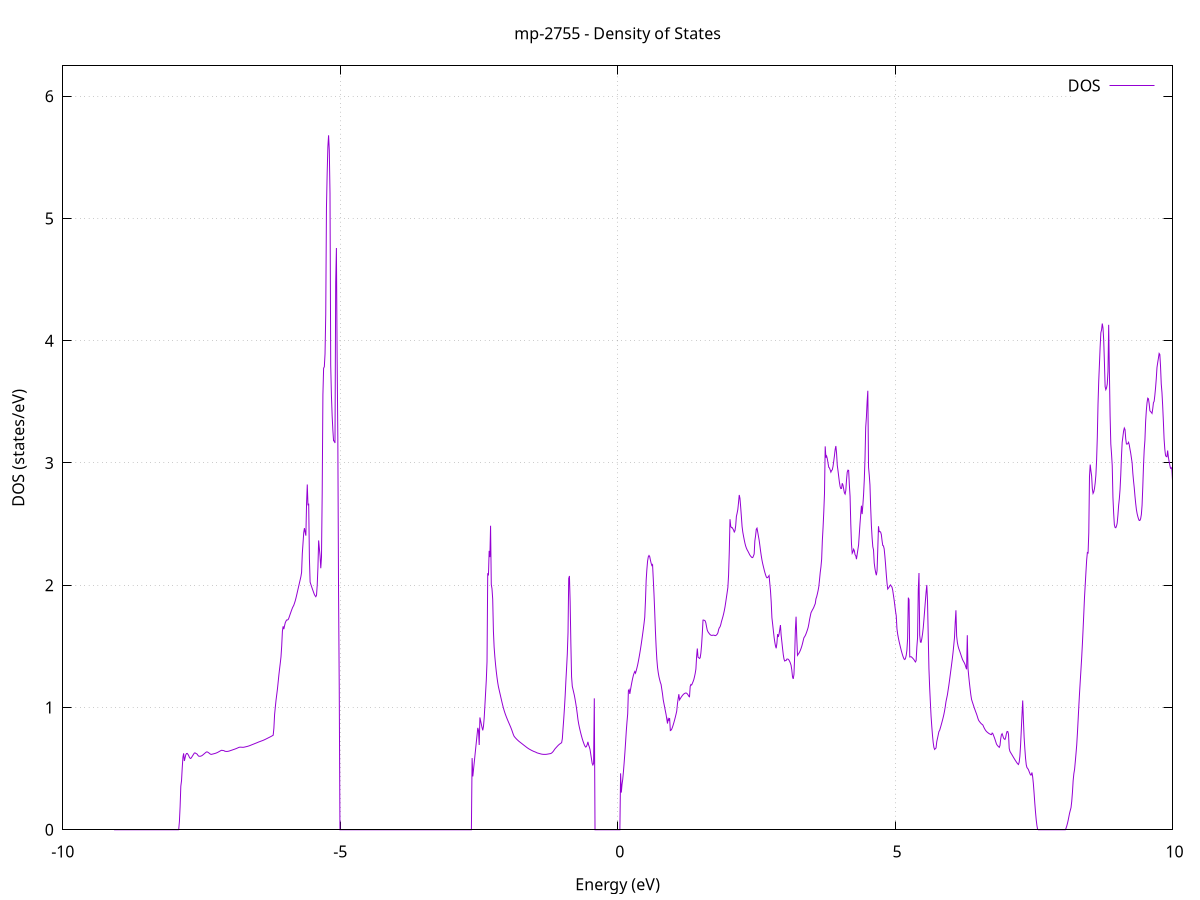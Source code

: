 set title 'mp-2755 - Density of States'
set xlabel 'Energy (eV)'
set ylabel 'DOS (states/eV)'
set grid
set xrange [-10:10]
set yrange [0:6.248]
set xzeroaxis lt -1
set terminal png size 800,600
set output 'mp-2755_dos_gnuplot.png'
plot '-' using 1:2 with lines title 'DOS'
-9.076600 0.000000
-9.063700 0.000000
-9.050900 0.000000
-9.038100 0.000000
-9.025300 0.000000
-9.012500 0.000000
-8.999700 0.000000
-8.986900 0.000000
-8.974100 0.000000
-8.961300 0.000000
-8.948500 0.000000
-8.935700 0.000000
-8.922900 0.000000
-8.910100 0.000000
-8.897300 0.000000
-8.884500 0.000000
-8.871700 0.000000
-8.858900 0.000000
-8.846100 0.000000
-8.833300 0.000000
-8.820500 0.000000
-8.807700 0.000000
-8.794900 0.000000
-8.782000 0.000000
-8.769200 0.000000
-8.756400 0.000000
-8.743600 0.000000
-8.730800 0.000000
-8.718000 0.000000
-8.705200 0.000000
-8.692400 0.000000
-8.679600 0.000000
-8.666800 0.000000
-8.654000 0.000000
-8.641200 0.000000
-8.628400 0.000000
-8.615600 0.000000
-8.602800 0.000000
-8.590000 0.000000
-8.577200 0.000000
-8.564400 0.000000
-8.551600 0.000000
-8.538800 0.000000
-8.526000 0.000000
-8.513200 0.000000
-8.500300 0.000000
-8.487500 0.000000
-8.474700 0.000000
-8.461900 0.000000
-8.449100 0.000000
-8.436300 0.000000
-8.423500 0.000000
-8.410700 0.000000
-8.397900 0.000000
-8.385100 0.000000
-8.372300 0.000000
-8.359500 0.000000
-8.346700 0.000000
-8.333900 0.000000
-8.321100 0.000000
-8.308300 0.000000
-8.295500 0.000000
-8.282700 0.000000
-8.269900 0.000000
-8.257100 0.000000
-8.244300 0.000000
-8.231500 0.000000
-8.218600 0.000000
-8.205800 0.000000
-8.193000 0.000000
-8.180200 0.000000
-8.167400 0.000000
-8.154600 0.000000
-8.141800 0.000000
-8.129000 0.000000
-8.116200 0.000000
-8.103400 0.000000
-8.090600 0.000000
-8.077800 0.000000
-8.065000 0.000000
-8.052200 0.000000
-8.039400 0.000000
-8.026600 0.000000
-8.013800 0.000000
-8.001000 0.000000
-7.988200 0.000000
-7.975400 0.000000
-7.962600 0.000000
-7.949800 0.000000
-7.936900 0.000000
-7.924100 0.000000
-7.911300 0.000600
-7.898500 0.065200
-7.885700 0.188000
-7.872900 0.356400
-7.860100 0.401600
-7.847300 0.507000
-7.834500 0.594900
-7.821700 0.625000
-7.808900 0.562800
-7.796100 0.588400
-7.783300 0.612900
-7.770500 0.623700
-7.757700 0.624600
-7.744900 0.617300
-7.732100 0.608000
-7.719300 0.594000
-7.706500 0.585400
-7.693700 0.583200
-7.680900 0.590400
-7.668100 0.599600
-7.655300 0.608900
-7.642400 0.618100
-7.629600 0.627300
-7.616800 0.629100
-7.604000 0.625300
-7.591200 0.622400
-7.578400 0.618400
-7.565600 0.609400
-7.552800 0.602700
-7.540000 0.601400
-7.527200 0.601100
-7.514400 0.602200
-7.501600 0.604300
-7.488800 0.607400
-7.476000 0.611900
-7.463200 0.616900
-7.450400 0.621900
-7.437600 0.626800
-7.424800 0.631800
-7.412000 0.636200
-7.399200 0.636700
-7.386400 0.634700
-7.373600 0.630500
-7.360700 0.626300
-7.347900 0.621200
-7.335100 0.617900
-7.322300 0.616600
-7.309500 0.618100
-7.296700 0.619600
-7.283900 0.621100
-7.271100 0.622600
-7.258300 0.624200
-7.245500 0.626000
-7.232700 0.628200
-7.219900 0.630700
-7.207100 0.633400
-7.194300 0.636600
-7.181500 0.639900
-7.168700 0.643200
-7.155900 0.646500
-7.143100 0.649900
-7.130300 0.649500
-7.117500 0.648900
-7.104700 0.648000
-7.091900 0.646300
-7.079000 0.642300
-7.066200 0.641400
-7.053400 0.640800
-7.040600 0.640800
-7.027800 0.641300
-7.015000 0.642300
-7.002200 0.643900
-6.989400 0.645800
-6.976600 0.647800
-6.963800 0.649800
-6.951000 0.651800
-6.938200 0.653800
-6.925400 0.655800
-6.912600 0.657800
-6.899800 0.659800
-6.887000 0.662000
-6.874200 0.664300
-6.861400 0.666700
-6.848600 0.669200
-6.835800 0.671900
-6.823000 0.674300
-6.810200 0.675400
-6.797300 0.675600
-6.784500 0.675400
-6.771700 0.675000
-6.758900 0.674500
-6.746100 0.674600
-6.733300 0.675600
-6.720500 0.676900
-6.707700 0.678300
-6.694900 0.679600
-6.682100 0.681000
-6.669300 0.682500
-6.656500 0.684300
-6.643700 0.686200
-6.630900 0.688300
-6.618100 0.690600
-6.605300 0.692900
-6.592500 0.695300
-6.579700 0.697600
-6.566900 0.699900
-6.554100 0.702200
-6.541300 0.704600
-6.528500 0.706900
-6.515600 0.709200
-6.502800 0.711600
-6.490000 0.714000
-6.477200 0.716400
-6.464400 0.718900
-6.451600 0.720900
-6.438800 0.723100
-6.426000 0.725300
-6.413200 0.727400
-6.400400 0.729500
-6.387600 0.731900
-6.374800 0.734400
-6.362000 0.737100
-6.349200 0.739800
-6.336400 0.742700
-6.323600 0.745600
-6.310800 0.748500
-6.298000 0.751500
-6.285200 0.754400
-6.272400 0.757300
-6.259600 0.760300
-6.246800 0.763300
-6.233900 0.766500
-6.221100 0.769800
-6.208300 0.773300
-6.195500 0.830900
-6.182700 0.942600
-6.169900 1.002300
-6.157100 1.059000
-6.144300 1.104800
-6.131500 1.151100
-6.118700 1.207300
-6.105900 1.264800
-6.093100 1.315100
-6.080300 1.363000
-6.067500 1.414100
-6.054700 1.503200
-6.041900 1.624000
-6.029100 1.663900
-6.016300 1.641200
-6.003500 1.668200
-5.990700 1.693000
-5.977900 1.706100
-5.965100 1.716100
-5.952300 1.715900
-5.939400 1.718800
-5.926600 1.730800
-5.913800 1.747800
-5.901000 1.764900
-5.888200 1.781300
-5.875400 1.797400
-5.862600 1.813000
-5.849800 1.825300
-5.837000 1.836100
-5.824200 1.853300
-5.811400 1.871400
-5.798600 1.893600
-5.785800 1.917800
-5.773000 1.943400
-5.760200 1.969000
-5.747400 1.994400
-5.734600 2.019500
-5.721800 2.044600
-5.709000 2.069700
-5.696200 2.104900
-5.683400 2.258900
-5.670600 2.343700
-5.657700 2.429900
-5.644900 2.467000
-5.632100 2.434600
-5.619300 2.405800
-5.606500 2.668500
-5.593700 2.823900
-5.580900 2.653800
-5.568100 2.667500
-5.555300 2.219100
-5.542500 2.026000
-5.529700 2.007700
-5.516900 1.990300
-5.504100 1.973200
-5.491300 1.956400
-5.478500 1.940300
-5.465700 1.924400
-5.452900 1.914000
-5.440100 1.906400
-5.427300 1.918300
-5.414500 2.001000
-5.401700 2.145400
-5.388900 2.366500
-5.376000 2.300600
-5.363200 2.240000
-5.350400 2.139200
-5.337600 2.230100
-5.324800 2.751000
-5.312000 3.558400
-5.299200 3.775300
-5.286400 3.787200
-5.273600 3.893200
-5.260800 4.217700
-5.248000 5.086400
-5.235200 5.367000
-5.222400 5.587100
-5.209600 5.680200
-5.196800 5.554900
-5.184000 5.204700
-5.171200 3.797600
-5.158400 3.551000
-5.145600 3.386700
-5.132800 3.269500
-5.120000 3.180900
-5.107200 3.180100
-5.094300 3.163300
-5.081500 4.477700
-5.068700 4.758500
-5.055900 3.883400
-5.043100 3.205800
-5.030300 1.960300
-5.017500 1.147500
-5.004700 0.000000
-4.991900 0.000000
-4.979100 0.000000
-4.966300 0.000000
-4.953500 0.000000
-4.940700 0.000000
-4.927900 0.000000
-4.915100 0.000000
-4.902300 0.000000
-4.889500 0.000000
-4.876700 0.000000
-4.863900 0.000000
-4.851100 0.000000
-4.838300 0.000000
-4.825500 0.000000
-4.812600 0.000000
-4.799800 0.000000
-4.787000 0.000000
-4.774200 0.000000
-4.761400 0.000000
-4.748600 0.000000
-4.735800 0.000000
-4.723000 0.000000
-4.710200 0.000000
-4.697400 0.000000
-4.684600 0.000000
-4.671800 0.000000
-4.659000 0.000000
-4.646200 0.000000
-4.633400 0.000000
-4.620600 0.000000
-4.607800 0.000000
-4.595000 0.000000
-4.582200 0.000000
-4.569400 0.000000
-4.556600 0.000000
-4.543800 0.000000
-4.530900 0.000000
-4.518100 0.000000
-4.505300 0.000000
-4.492500 0.000000
-4.479700 0.000000
-4.466900 0.000000
-4.454100 0.000000
-4.441300 0.000000
-4.428500 0.000000
-4.415700 0.000000
-4.402900 0.000000
-4.390100 0.000000
-4.377300 0.000000
-4.364500 0.000000
-4.351700 0.000000
-4.338900 0.000000
-4.326100 0.000000
-4.313300 0.000000
-4.300500 0.000000
-4.287700 0.000000
-4.274900 0.000000
-4.262100 0.000000
-4.249300 0.000000
-4.236400 0.000000
-4.223600 0.000000
-4.210800 0.000000
-4.198000 0.000000
-4.185200 0.000000
-4.172400 0.000000
-4.159600 0.000000
-4.146800 0.000000
-4.134000 0.000000
-4.121200 0.000000
-4.108400 0.000000
-4.095600 0.000000
-4.082800 0.000000
-4.070000 0.000000
-4.057200 0.000000
-4.044400 0.000000
-4.031600 0.000000
-4.018800 0.000000
-4.006000 0.000000
-3.993200 0.000000
-3.980400 0.000000
-3.967600 0.000000
-3.954700 0.000000
-3.941900 0.000000
-3.929100 0.000000
-3.916300 0.000000
-3.903500 0.000000
-3.890700 0.000000
-3.877900 0.000000
-3.865100 0.000000
-3.852300 0.000000
-3.839500 0.000000
-3.826700 0.000000
-3.813900 0.000000
-3.801100 0.000000
-3.788300 0.000000
-3.775500 0.000000
-3.762700 0.000000
-3.749900 0.000000
-3.737100 0.000000
-3.724300 0.000000
-3.711500 0.000000
-3.698700 0.000000
-3.685900 0.000000
-3.673000 0.000000
-3.660200 0.000000
-3.647400 0.000000
-3.634600 0.000000
-3.621800 0.000000
-3.609000 0.000000
-3.596200 0.000000
-3.583400 0.000000
-3.570600 0.000000
-3.557800 0.000000
-3.545000 0.000000
-3.532200 0.000000
-3.519400 0.000000
-3.506600 0.000000
-3.493800 0.000000
-3.481000 0.000000
-3.468200 0.000000
-3.455400 0.000000
-3.442600 0.000000
-3.429800 0.000000
-3.417000 0.000000
-3.404200 0.000000
-3.391300 0.000000
-3.378500 0.000000
-3.365700 0.000000
-3.352900 0.000000
-3.340100 0.000000
-3.327300 0.000000
-3.314500 0.000000
-3.301700 0.000000
-3.288900 0.000000
-3.276100 0.000000
-3.263300 0.000000
-3.250500 0.000000
-3.237700 0.000000
-3.224900 0.000000
-3.212100 0.000000
-3.199300 0.000000
-3.186500 0.000000
-3.173700 0.000000
-3.160900 0.000000
-3.148100 0.000000
-3.135300 0.000000
-3.122500 0.000000
-3.109600 0.000000
-3.096800 0.000000
-3.084000 0.000000
-3.071200 0.000000
-3.058400 0.000000
-3.045600 0.000000
-3.032800 0.000000
-3.020000 0.000000
-3.007200 0.000000
-2.994400 0.000000
-2.981600 0.000000
-2.968800 0.000000
-2.956000 0.000000
-2.943200 0.000000
-2.930400 0.000000
-2.917600 0.000000
-2.904800 0.000000
-2.892000 0.000000
-2.879200 0.000000
-2.866400 0.000000
-2.853600 0.000000
-2.840800 0.000000
-2.827900 0.000000
-2.815100 0.000000
-2.802300 0.000000
-2.789500 0.000000
-2.776700 0.000000
-2.763900 0.000000
-2.751100 0.000000
-2.738300 0.000000
-2.725500 0.000000
-2.712700 0.000000
-2.699900 0.000000
-2.687100 0.000000
-2.674300 0.000000
-2.661500 0.000000
-2.648700 0.000000
-2.635900 0.000000
-2.623100 0.586200
-2.610300 0.436200
-2.597500 0.493000
-2.584700 0.549700
-2.571900 0.606500
-2.559100 0.663200
-2.546300 0.720000
-2.533400 0.776700
-2.520600 0.833500
-2.507800 0.813300
-2.495000 0.693700
-2.482200 0.918600
-2.469400 0.890300
-2.456600 0.862600
-2.443800 0.835500
-2.431000 0.813300
-2.418200 0.845500
-2.405400 0.914100
-2.392600 1.016300
-2.379800 1.121200
-2.367000 1.225900
-2.354200 1.375000
-2.341400 2.098400
-2.328600 2.080300
-2.315800 2.281200
-2.303000 2.230300
-2.290200 2.486500
-2.277400 2.006500
-2.264600 1.971900
-2.251700 1.885800
-2.238900 1.623400
-2.226100 1.493800
-2.213300 1.415900
-2.200500 1.352000
-2.187700 1.296600
-2.174900 1.248100
-2.162100 1.206200
-2.149300 1.171400
-2.136500 1.145600
-2.123700 1.120200
-2.110900 1.094900
-2.098100 1.069500
-2.085300 1.044200
-2.072500 1.020200
-2.059700 0.997900
-2.046900 0.977300
-2.034100 0.958700
-2.021300 0.942000
-2.008500 0.926600
-1.995700 0.911700
-1.982900 0.897400
-1.970000 0.883700
-1.957200 0.870400
-1.944400 0.857000
-1.931600 0.843300
-1.918800 0.828900
-1.906000 0.813300
-1.893200 0.796400
-1.880400 0.779500
-1.867600 0.766100
-1.854800 0.758300
-1.842000 0.751500
-1.829200 0.745300
-1.816400 0.739300
-1.803600 0.733700
-1.790800 0.728300
-1.778000 0.723200
-1.765200 0.718600
-1.752400 0.714000
-1.739600 0.709500
-1.726800 0.705000
-1.714000 0.700400
-1.701200 0.695900
-1.688300 0.691300
-1.675500 0.686800
-1.662700 0.682300
-1.649900 0.677700
-1.637100 0.673300
-1.624300 0.669200
-1.611500 0.665200
-1.598700 0.661400
-1.585900 0.658000
-1.573100 0.654800
-1.560300 0.651700
-1.547500 0.648700
-1.534700 0.645800
-1.521900 0.643000
-1.509100 0.640300
-1.496300 0.638300
-1.483500 0.636000
-1.470700 0.633400
-1.457900 0.630100
-1.445100 0.628100
-1.432300 0.626400
-1.419500 0.624800
-1.406600 0.623100
-1.393800 0.621500
-1.381000 0.619800
-1.368200 0.618600
-1.355400 0.617700
-1.342600 0.617100
-1.329800 0.616700
-1.317000 0.616600
-1.304200 0.616700
-1.291400 0.617000
-1.278600 0.617600
-1.265800 0.618600
-1.253000 0.619700
-1.240200 0.620700
-1.227400 0.621700
-1.214600 0.622800
-1.201800 0.624300
-1.189000 0.628100
-1.176200 0.633400
-1.163400 0.639700
-1.150600 0.647700
-1.137800 0.656800
-1.125000 0.664000
-1.112100 0.670500
-1.099300 0.676900
-1.086500 0.683400
-1.073700 0.689500
-1.060900 0.695000
-1.048100 0.699900
-1.035300 0.704500
-1.022500 0.708400
-1.009700 0.712100
-0.996900 0.744700
-0.984100 0.828600
-0.971300 0.907700
-0.958500 0.998000
-0.945700 1.098200
-0.932900 1.217700
-0.920100 1.324800
-0.907300 1.438000
-0.894500 1.611500
-0.881700 2.055800
-0.868900 2.075900
-0.856100 1.865800
-0.843300 1.527300
-0.830400 1.251500
-0.817600 1.173500
-0.804800 1.148300
-0.792000 1.123200
-0.779200 1.097400
-0.766400 1.065100
-0.753600 1.030600
-0.740800 0.992700
-0.728000 0.948700
-0.715200 0.901000
-0.702400 0.866400
-0.689600 0.837900
-0.676800 0.812600
-0.664000 0.788700
-0.651200 0.766300
-0.638400 0.745500
-0.625600 0.726700
-0.612800 0.710300
-0.600000 0.694200
-0.587200 0.682800
-0.574400 0.676100
-0.561600 0.682000
-0.548700 0.697100
-0.535900 0.719200
-0.523100 0.693300
-0.510300 0.677500
-0.497500 0.656300
-0.484700 0.618200
-0.471900 0.580400
-0.459100 0.542900
-0.446300 0.529600
-0.433500 0.542300
-0.420700 1.075200
-0.407900 0.000000
-0.395100 0.000000
-0.382300 0.000000
-0.369500 0.000000
-0.356700 0.000000
-0.343900 0.000000
-0.331100 0.000000
-0.318300 0.000000
-0.305500 0.000000
-0.292700 0.000000
-0.279900 0.000000
-0.267000 0.000000
-0.254200 0.000000
-0.241400 0.000000
-0.228600 0.000000
-0.215800 0.000000
-0.203000 0.000000
-0.190200 0.000000
-0.177400 0.000000
-0.164600 0.000000
-0.151800 0.000000
-0.139000 0.000000
-0.126200 0.000000
-0.113400 0.000000
-0.100600 0.000000
-0.087800 0.000000
-0.075000 0.000000
-0.062200 0.000000
-0.049400 0.000000
-0.036600 0.000000
-0.023800 0.000000
-0.011000 0.000000
0.001800 0.000000
0.014700 0.000000
0.027500 0.000000
0.040300 0.000000
0.053100 0.461600
0.065900 0.304100
0.078700 0.370300
0.091500 0.411900
0.104300 0.474900
0.117100 0.547500
0.129900 0.626000
0.142700 0.712700
0.155500 0.805400
0.168300 0.882100
0.181100 0.948200
0.193900 1.138100
0.206700 1.147000
0.219500 1.111400
0.232300 1.146300
0.245100 1.179700
0.257900 1.210600
0.270700 1.238900
0.283500 1.263100
0.296400 1.281100
0.309200 1.294300
0.322000 1.281400
0.334800 1.301400
0.347600 1.323900
0.360400 1.348200
0.373200 1.377300
0.386000 1.408800
0.398800 1.442200
0.411600 1.477900
0.424400 1.515800
0.437200 1.556100
0.450000 1.598000
0.462800 1.641000
0.475600 1.687400
0.488400 1.738000
0.501200 1.870100
0.514000 2.040200
0.526800 2.129400
0.539600 2.197200
0.552400 2.232700
0.565200 2.243300
0.578000 2.234400
0.590900 2.204600
0.603700 2.180400
0.616500 2.161400
0.629300 2.168300
0.642100 2.051600
0.654900 1.929600
0.667700 1.786700
0.680500 1.628800
0.693300 1.498500
0.706100 1.396300
0.718900 1.327800
0.731700 1.285300
0.744500 1.251800
0.757300 1.227700
0.770100 1.204900
0.782900 1.188800
0.795700 1.149900
0.808500 1.111800
0.821300 1.063600
0.834100 1.033000
0.846900 1.002800
0.859700 0.973100
0.872600 0.943200
0.885400 0.906800
0.898200 0.869200
0.911000 0.908600
0.923800 0.896500
0.936600 0.913500
0.949400 0.811600
0.962200 0.814600
0.975000 0.823400
0.987800 0.839100
1.000600 0.856800
1.013400 0.876500
1.026200 0.897600
1.039000 0.920200
1.051800 0.944300
1.064600 0.969900
1.077400 1.029300
1.090200 1.071400
1.103000 1.109100
1.115800 1.062500
1.128600 1.072400
1.141400 1.081700
1.154300 1.090300
1.167100 1.098100
1.179900 1.104900
1.192700 1.110500
1.205500 1.114700
1.218300 1.117600
1.231100 1.118900
1.243900 1.116800
1.256700 1.111000
1.269500 1.102400
1.282300 1.092100
1.295100 1.088100
1.307900 1.172900
1.320700 1.188000
1.333500 1.184000
1.346300 1.197300
1.359100 1.211300
1.371900 1.227300
1.384700 1.250800
1.397500 1.278000
1.410300 1.314300
1.423100 1.415800
1.436000 1.482500
1.448800 1.411200
1.461600 1.407400
1.474400 1.401200
1.487200 1.406200
1.500000 1.445100
1.512800 1.510100
1.525600 1.602800
1.538400 1.714900
1.551200 1.715400
1.564000 1.712500
1.576800 1.708900
1.589600 1.692300
1.602400 1.660300
1.615200 1.632300
1.628000 1.619600
1.640800 1.611000
1.653600 1.603000
1.666400 1.596500
1.679200 1.592000
1.692000 1.590000
1.704800 1.589900
1.717700 1.591900
1.730500 1.591900
1.743300 1.590400
1.756100 1.587800
1.768900 1.589000
1.781700 1.593700
1.794500 1.600100
1.807300 1.611600
1.820100 1.637800
1.832900 1.652500
1.845700 1.660300
1.858500 1.677700
1.871300 1.702300
1.884100 1.722100
1.896900 1.742800
1.909700 1.766000
1.922500 1.792700
1.935300 1.823700
1.948100 1.861700
1.960900 1.901500
1.973700 1.941000
1.986500 1.982000
1.999400 2.083400
2.012200 2.276700
2.025000 2.540100
2.037800 2.482800
2.050600 2.471200
2.063400 2.472000
2.076200 2.462300
2.089000 2.451900
2.101800 2.435400
2.114600 2.445900
2.127400 2.486000
2.140200 2.563000
2.153000 2.589200
2.165800 2.619300
2.178600 2.675500
2.191400 2.738400
2.204200 2.711000
2.217000 2.641600
2.229800 2.562600
2.242600 2.481100
2.255400 2.435000
2.268200 2.402800
2.281000 2.372800
2.293900 2.344200
2.306700 2.321600
2.319500 2.304800
2.332300 2.291300
2.345100 2.280900
2.357900 2.269900
2.370700 2.257900
2.383500 2.246700
2.396300 2.238400
2.409100 2.232000
2.421900 2.226200
2.434700 2.226500
2.447500 2.239500
2.460300 2.255400
2.473100 2.363600
2.485900 2.404600
2.498700 2.458300
2.511500 2.467100
2.524300 2.435500
2.537100 2.402000
2.549900 2.369500
2.562700 2.326800
2.575600 2.280800
2.588400 2.240500
2.601200 2.205800
2.614000 2.176900
2.626800 2.152400
2.639600 2.128400
2.652400 2.105700
2.665200 2.086400
2.678000 2.069500
2.690800 2.061000
2.703600 2.062900
2.716400 2.070200
2.729200 2.079400
2.742000 2.015800
2.754800 1.953900
2.767600 1.862500
2.780400 1.734400
2.793200 1.683200
2.806000 1.629900
2.818800 1.578300
2.831600 1.537000
2.844400 1.503900
2.857300 1.484400
2.870100 1.524600
2.882900 1.600400
2.895700 1.577200
2.908500 1.599500
2.921300 1.636700
2.934100 1.674600
2.946900 1.590500
2.959700 1.537000
2.972500 1.482300
2.985300 1.432000
2.998100 1.396000
3.010900 1.380300
3.023700 1.383900
3.036500 1.384400
3.049300 1.395800
3.062100 1.396600
3.074900 1.394600
3.087700 1.387700
3.100500 1.377100
3.113300 1.362800
3.126100 1.344800
3.139000 1.305700
3.151800 1.250200
3.164600 1.234100
3.177400 1.269800
3.190200 1.416000
3.203000 1.634400
3.215800 1.742700
3.228600 1.569700
3.241400 1.426800
3.254200 1.435400
3.267000 1.443800
3.279800 1.454600
3.292600 1.467400
3.305400 1.482800
3.318200 1.500800
3.331000 1.521700
3.343800 1.546100
3.356600 1.569800
3.369400 1.578900
3.382200 1.589000
3.395000 1.602700
3.407800 1.618700
3.420700 1.636100
3.433500 1.655100
3.446300 1.683900
3.459100 1.719400
3.471900 1.747500
3.484700 1.775100
3.497500 1.786600
3.510300 1.798300
3.523100 1.808300
3.535900 1.820200
3.548700 1.835600
3.561500 1.849300
3.574300 1.889500
3.587100 1.906100
3.599900 1.930300
3.612700 1.956400
3.625500 1.989000
3.638300 2.044700
3.651100 2.104200
3.663900 2.149700
3.676700 2.213200
3.689500 2.367200
3.702400 2.473500
3.715200 2.600500
3.728000 2.749200
3.740800 3.135800
3.753600 3.043600
3.766400 3.056400
3.779200 3.033700
3.792000 2.997900
3.804800 2.965000
3.817600 2.959100
3.830400 2.943100
3.843200 2.925100
3.856000 2.938800
3.868800 2.944300
3.881600 2.972100
3.894400 3.014500
3.907200 3.058400
3.920000 3.110300
3.932800 3.138900
3.945600 3.078500
3.958400 2.981300
3.971200 2.937900
3.984000 2.889800
3.996900 2.842000
4.009700 2.806700
4.022500 2.790500
4.035300 2.792100
4.048100 2.834200
4.060900 2.819900
4.073700 2.787700
4.086500 2.756300
4.099300 2.745900
4.112100 2.774400
4.124900 2.862100
4.137700 2.925600
4.150500 2.941600
4.163300 2.939300
4.176100 2.821000
4.188900 2.727500
4.201700 2.504200
4.214500 2.337800
4.227300 2.261500
4.240100 2.272400
4.252900 2.294900
4.265700 2.282500
4.278600 2.249800
4.291400 2.242300
4.304200 2.213300
4.317000 2.252800
4.329800 2.291400
4.342600 2.330900
4.355400 2.419500
4.368200 2.505900
4.381000 2.581000
4.393800 2.650400
4.406600 2.582000
4.419400 2.654800
4.432200 2.741200
4.445000 2.861100
4.457800 3.029500
4.470600 3.291100
4.483400 3.374700
4.496200 3.500000
4.509000 3.591000
4.521800 2.966800
4.534600 2.902200
4.547400 2.820100
4.560300 2.636600
4.573100 2.489700
4.585900 2.389200
4.598700 2.315300
4.611500 2.288800
4.624300 2.182500
4.637100 2.137500
4.649900 2.104300
4.662700 2.081900
4.675500 2.119900
4.688300 2.297000
4.701100 2.482500
4.713900 2.437700
4.726700 2.439000
4.739500 2.435300
4.752300 2.414700
4.765100 2.366500
4.777900 2.325600
4.790700 2.322100
4.803500 2.297400
4.816300 2.238000
4.829100 2.167100
4.842000 2.087400
4.854800 2.018200
4.867600 1.969000
4.880400 1.976600
4.893200 1.984800
4.906000 1.995900
4.918800 2.002900
4.931600 1.992300
4.944400 1.985000
4.957200 1.959400
4.970000 1.919900
4.982800 1.880200
4.995600 1.834700
5.008400 1.787400
5.021200 1.749400
5.034000 1.644300
5.046800 1.600500
5.059600 1.568200
5.072400 1.540400
5.085200 1.515400
5.098000 1.491200
5.110800 1.467900
5.123700 1.446300
5.136500 1.426400
5.149300 1.409900
5.162100 1.396400
5.174900 1.392400
5.187700 1.402000
5.200500 1.425200
5.213300 1.468900
5.226100 1.564600
5.238900 1.898600
5.251700 1.881800
5.264500 1.413500
5.277300 1.414900
5.290100 1.415400
5.302900 1.410300
5.315700 1.404500
5.328500 1.398000
5.341300 1.390700
5.354100 1.380900
5.366900 1.372500
5.379700 1.383700
5.392500 1.493600
5.405400 1.570400
5.418200 1.963700
5.431000 2.100200
5.443800 1.591800
5.456600 1.534900
5.469400 1.533900
5.482200 1.563300
5.495000 1.601800
5.507800 1.652100
5.520600 1.722200
5.533400 1.795600
5.546200 1.870500
5.559000 1.944100
5.571800 2.002300
5.584600 1.871200
5.597400 1.593300
5.610200 1.319000
5.623000 1.167300
5.635800 1.045600
5.648600 0.930500
5.661400 0.846700
5.674200 0.773900
5.687000 0.713900
5.699900 0.673300
5.712700 0.657000
5.725500 0.663200
5.738300 0.669400
5.751100 0.720100
5.763900 0.746400
5.776700 0.773700
5.789500 0.802300
5.802300 0.812200
5.815100 0.831500
5.827900 0.851700
5.840700 0.872800
5.853500 0.894800
5.866300 0.917700
5.879100 0.942400
5.891900 0.971900
5.904700 1.006500
5.917500 1.047500
5.930300 1.075600
5.943100 1.103500
5.955900 1.142000
5.968700 1.180000
5.981600 1.223100
5.994400 1.267900
6.007200 1.311800
6.020000 1.356200
6.032800 1.402300
6.045600 1.453500
6.058400 1.512300
6.071200 1.573200
6.084000 1.694300
6.096800 1.795400
6.109600 1.585500
6.122400 1.532800
6.135200 1.503000
6.148000 1.481600
6.160800 1.466000
6.173600 1.449200
6.186400 1.431700
6.199200 1.413700
6.212000 1.397400
6.224800 1.384000
6.237600 1.373700
6.250400 1.363100
6.263300 1.348500
6.276100 1.329600
6.288900 1.312900
6.301700 1.591400
6.314500 1.318500
6.327300 1.257200
6.340100 1.200900
6.352900 1.149700
6.365700 1.103100
6.378500 1.066100
6.391300 1.047700
6.404100 1.029700
6.416900 1.012000
6.429700 0.994600
6.442500 0.978300
6.455300 0.962400
6.468100 0.947100
6.480900 0.929600
6.493700 0.910300
6.506500 0.894800
6.519300 0.886600
6.532100 0.878800
6.545000 0.871700
6.557800 0.865800
6.570600 0.861300
6.583400 0.856200
6.596200 0.842000
6.609000 0.830400
6.621800 0.819900
6.634600 0.811100
6.647400 0.804100
6.660200 0.798700
6.673000 0.794000
6.685800 0.789400
6.698600 0.785400
6.711400 0.782800
6.724200 0.779600
6.737000 0.778200
6.749800 0.791200
6.762600 0.785900
6.775400 0.771000
6.788200 0.755800
6.801000 0.739200
6.813800 0.721200
6.826700 0.702400
6.839500 0.692400
6.852300 0.685500
6.865100 0.679400
6.877900 0.674000
6.890700 0.689200
6.903500 0.742500
6.916300 0.776800
6.929100 0.785700
6.941900 0.769000
6.954700 0.750400
6.967500 0.742600
6.980300 0.738600
6.993100 0.754400
7.005900 0.784900
7.018700 0.804100
7.031500 0.803300
7.044300 0.782600
7.057100 0.665200
7.069900 0.641800
7.082700 0.631700
7.095500 0.622000
7.108400 0.612300
7.121200 0.602300
7.134000 0.592500
7.146800 0.582800
7.159600 0.573200
7.172400 0.564000
7.185200 0.555100
7.198000 0.546500
7.210800 0.538900
7.223600 0.533900
7.236400 0.552100
7.249200 0.600800
7.262000 0.692500
7.274800 0.814300
7.287600 0.940100
7.300400 1.057400
7.313200 0.895900
7.326000 0.755700
7.338800 0.663100
7.351600 0.584300
7.364400 0.531000
7.377200 0.508600
7.390000 0.501500
7.402900 0.492300
7.415700 0.476900
7.428500 0.462000
7.441300 0.448200
7.454100 0.448200
7.466900 0.468700
7.479700 0.434100
7.492500 0.377000
7.505300 0.300600
7.518100 0.218500
7.530900 0.145200
7.543700 0.082100
7.556500 0.034600
7.569300 0.003300
7.582100 0.000000
7.594900 0.000000
7.607700 0.000000
7.620500 0.000000
7.633300 0.000000
7.646100 0.000000
7.658900 0.000000
7.671700 0.000000
7.684600 0.000000
7.697400 0.000000
7.710200 0.000000
7.723000 0.000000
7.735800 0.000000
7.748600 0.000000
7.761400 0.000000
7.774200 0.000000
7.787000 0.000000
7.799800 0.000000
7.812600 0.000000
7.825400 0.000000
7.838200 0.000000
7.851000 0.000000
7.863800 0.000000
7.876600 0.000000
7.889400 0.000000
7.902200 0.000000
7.915000 0.000000
7.927800 0.000000
7.940600 0.000000
7.953400 0.000000
7.966300 0.000000
7.979100 0.000000
7.991900 0.000000
8.004700 0.000000
8.017500 0.000000
8.030300 0.000000
8.043100 0.000000
8.055900 0.000000
8.068700 0.000000
8.081500 0.012700
8.094300 0.030600
8.107100 0.052400
8.119900 0.078100
8.132700 0.107600
8.145500 0.136700
8.158300 0.159100
8.171100 0.181100
8.183900 0.232200
8.196700 0.305600
8.209500 0.401700
8.222300 0.459400
8.235100 0.493900
8.248000 0.556500
8.260800 0.622800
8.273600 0.692300
8.286400 0.789400
8.299200 0.899700
8.312000 1.012700
8.324800 1.119500
8.337600 1.216000
8.350400 1.310500
8.363200 1.408600
8.376000 1.519300
8.388800 1.641700
8.401600 1.770500
8.414400 1.903100
8.427200 2.005500
8.440000 2.107500
8.452800 2.205800
8.465600 2.267200
8.478400 2.264000
8.491200 2.428300
8.504000 2.890000
8.516800 2.986900
8.529700 2.936000
8.542500 2.893900
8.555300 2.789900
8.568100 2.751100
8.580900 2.763300
8.593700 2.790100
8.606500 2.835700
8.619300 2.901300
8.632100 3.023900
8.644900 3.210700
8.657700 3.482200
8.670500 3.669900
8.683300 3.809000
8.696100 3.951400
8.708900 4.065500
8.721700 4.089200
8.734500 4.140700
8.747300 4.104100
8.760100 4.005100
8.772900 3.824800
8.785700 3.624600
8.798500 3.599600
8.811400 3.614500
8.824200 3.646000
8.837000 3.747100
8.849800 4.130200
8.862600 3.744200
8.875400 3.388900
8.888200 3.155800
8.901000 3.074800
8.913800 2.978800
8.926600 2.719000
8.939400 2.590600
8.952200 2.494900
8.965000 2.472700
8.977800 2.470200
8.990600 2.484000
9.003400 2.508700
9.016200 2.573100
9.029000 2.652500
9.041800 2.707100
9.054600 2.782800
9.067400 2.900000
9.080200 3.053100
9.093000 3.168500
9.105900 3.214900
9.118700 3.261100
9.131500 3.286000
9.144300 3.273500
9.157100 3.197700
9.169900 3.155200
9.182700 3.154600
9.195500 3.158800
9.208300 3.169300
9.221100 3.147200
9.233900 3.113100
9.246700 3.080700
9.259500 3.040900
9.272300 3.000300
9.285100 2.916700
9.297900 2.852500
9.310700 2.796900
9.323500 2.728800
9.336300 2.670200
9.349100 2.620500
9.361900 2.586800
9.374700 2.562500
9.387600 2.542300
9.400400 2.529600
9.413200 2.530400
9.426000 2.544400
9.438800 2.578500
9.451600 2.654500
9.464400 2.801600
9.477200 2.974200
9.490000 3.106400
9.502800 3.185600
9.515600 3.338100
9.528400 3.428900
9.541200 3.493200
9.554000 3.530100
9.566800 3.524900
9.579600 3.483800
9.592400 3.427300
9.605200 3.419900
9.618000 3.414300
9.630800 3.405700
9.643600 3.442100
9.656400 3.492600
9.669300 3.504800
9.682100 3.554300
9.694900 3.615800
9.707700 3.689600
9.720500 3.781500
9.733300 3.820800
9.746100 3.857000
9.758900 3.896100
9.771700 3.887800
9.784500 3.789500
9.797300 3.646100
9.810100 3.576600
9.822900 3.468300
9.835700 3.338200
9.848500 3.195600
9.861300 3.113300
9.874100 3.062900
9.886900 3.052500
9.899700 3.050900
9.912500 3.101800
9.925300 3.049900
9.938100 3.012900
9.951000 2.984400
9.963800 2.957100
9.976600 2.962400
9.989400 2.949100
10.002200 2.839300
10.015000 2.751100
10.027800 2.670200
10.040600 2.663700
10.053400 2.667100
10.066200 2.656100
10.079000 2.630300
10.091800 2.573200
10.104600 2.530800
10.117400 2.485500
10.130200 2.441100
10.143000 2.397700
10.155800 2.371400
10.168600 2.355000
10.181400 2.347400
10.194200 2.342300
10.207000 2.341700
10.219800 2.342400
10.232700 2.347000
10.245500 2.360100
10.258300 2.381400
10.271100 2.406600
10.283900 2.428700
10.296700 2.444900
10.309500 2.457400
10.322300 2.435900
10.335100 2.414000
10.347900 2.417900
10.360700 2.443500
10.373500 2.480700
10.386300 2.591500
10.399100 2.600300
10.411900 2.614300
10.424700 2.622900
10.437500 2.627300
10.450300 2.635500
10.463100 2.628300
10.475900 2.599600
10.488700 2.568000
10.501500 2.572900
10.514400 2.608800
10.527200 2.655100
10.540000 2.696300
10.552800 2.770700
10.565600 2.909600
10.578400 2.896800
10.591200 2.954400
10.604000 2.996400
10.616800 3.026200
10.629600 3.063500
10.642400 3.178300
10.655200 3.173300
10.668000 3.128500
10.680800 3.052200
10.693600 2.972800
10.706400 2.880400
10.719200 2.750900
10.732000 2.635700
10.744800 2.535200
10.757600 2.441800
10.770400 2.346900
10.783200 2.243500
10.796000 2.183500
10.808900 2.153500
10.821700 2.118000
10.834500 2.079700
10.847300 2.050900
10.860100 2.029500
10.872900 2.018600
10.885700 1.905600
10.898500 1.843800
10.911300 1.765600
10.924100 1.663100
10.936900 1.566700
10.949700 1.470000
10.962500 1.396100
10.975300 1.327500
10.988100 1.258600
11.000900 1.189100
11.013700 1.119600
11.026500 1.051200
11.039300 1.156600
11.052100 1.063700
11.064900 0.956400
11.077700 0.845900
11.090600 0.774800
11.103400 0.735700
11.116200 0.704500
11.129000 0.679900
11.141800 0.660000
11.154600 0.637200
11.167400 0.614200
11.180200 0.591500
11.193000 0.573300
11.205800 0.561300
11.218600 0.557900
11.231400 0.566400
11.244200 0.582100
11.257000 0.599700
11.269800 0.629400
11.282600 0.672800
11.295400 0.717500
11.308200 0.758500
11.321000 0.794000
11.333800 0.822400
11.346600 0.842700
11.359400 0.855300
11.372300 0.861600
11.385100 0.867800
11.397900 0.875100
11.410700 0.883800
11.423500 0.894000
11.436300 0.906700
11.449100 0.924900
11.461900 0.955700
11.474700 1.021600
11.487500 1.101700
11.500300 1.192900
11.513100 1.297800
11.525900 1.385800
11.538700 1.444900
11.551500 1.464700
11.564300 1.440000
11.577100 1.361700
11.589900 1.293500
11.602700 1.236100
11.615500 1.216100
11.628300 1.202000
11.641100 1.202400
11.654000 1.200100
11.666800 1.195500
11.679600 1.189900
11.692400 1.180200
11.705200 1.168400
11.718000 1.159700
11.730800 1.152900
11.743600 1.147400
11.756400 1.143300
11.769200 1.140300
11.782000 1.138300
11.794800 1.136400
11.807600 1.134600
11.820400 1.132800
11.833200 1.131900
11.846000 1.133300
11.858800 1.135500
11.871600 1.144600
11.884400 1.157200
11.897200 1.172500
11.910000 1.190400
11.922800 1.211200
11.935700 1.235900
11.948500 1.264600
11.961300 1.303500
11.974100 1.289100
11.986900 1.242200
11.999700 1.156400
12.012500 1.159200
12.025300 1.167600
12.038100 1.197100
12.050900 1.242300
12.063700 1.289800
12.076500 1.377100
12.089300 1.447800
12.102100 1.548800
12.114900 1.660000
12.127700 1.713300
12.140500 1.702600
12.153300 1.586500
12.166100 1.585400
12.178900 1.627300
12.191700 1.643200
12.204500 1.620300
12.217400 1.578700
12.230200 1.534700
12.243000 1.525300
12.255800 1.531700
12.268600 1.540700
12.281400 1.516500
12.294200 1.493800
12.307000 1.476900
12.319800 1.464500
12.332600 1.448700
12.345400 1.432900
12.358200 1.417500
12.371000 1.400600
12.383800 1.381700
12.396600 1.362500
12.409400 1.348000
12.422200 1.334500
12.435000 1.326400
12.447800 1.320900
12.460600 1.319700
12.473400 1.322000
12.486200 1.323700
12.499000 1.325000
12.511900 1.326100
12.524700 1.327900
12.537500 1.329700
12.550300 1.329100
12.563100 1.328800
12.575900 1.331400
12.588700 1.342200
12.601500 1.353900
12.614300 1.373300
12.627100 1.405700
12.639900 1.447200
12.652700 1.495400
12.665500 1.551000
12.678300 1.690000
12.691100 1.683000
12.703900 1.706500
12.716700 1.734500
12.729500 1.777700
12.742300 1.848900
12.755100 1.910600
12.767900 1.964000
12.780700 2.009800
12.793600 2.060500
12.806400 2.126800
12.819200 2.171900
12.832000 2.162400
12.844800 2.136000
12.857600 2.113100
12.870400 2.111400
12.883200 2.118600
12.896000 2.138500
12.908800 2.190400
12.921600 2.259800
12.934400 2.357100
12.947200 2.448500
12.960000 2.532700
12.972800 2.653700
12.985600 2.724900
12.998400 2.809100
13.011200 2.894500
13.024000 3.006800
13.036800 3.076100
13.049600 3.158900
13.062400 3.137700
13.075300 3.109500
13.088100 3.091700
13.100900 3.007100
13.113700 3.101600
13.126500 3.232200
13.139300 3.335300
13.152100 3.415400
13.164900 3.444600
13.177700 3.221300
13.190500 3.089300
13.203300 2.915900
13.216100 2.807100
13.228900 2.711400
13.241700 2.617500
13.254500 2.549400
13.267300 2.476600
13.280100 2.410600
13.292900 2.353900
13.305700 2.328700
13.318500 2.342400
13.331300 2.368100
13.344100 2.388400
13.357000 2.448500
13.369800 2.535000
13.382600 2.582200
13.395400 2.715500
13.408200 2.908700
13.421000 2.965200
13.433800 2.870200
13.446600 2.973300
13.459400 2.616400
13.472200 2.579600
13.485000 2.571300
13.497800 2.566000
13.510600 2.563900
13.523400 2.578500
13.536200 2.578400
13.549000 2.586700
13.561800 2.612300
13.574600 2.647000
13.587400 2.693200
13.600200 2.674900
13.613000 2.673700
13.625800 2.654400
13.638700 2.633100
13.651500 2.601100
13.664300 2.567300
13.677100 2.443900
13.689900 2.338100
13.702700 2.291500
13.715500 2.321300
13.728300 2.354500
13.741100 2.316700
13.753900 2.237500
13.766700 2.143300
13.779500 2.097500
13.792300 2.055900
13.805100 2.023800
13.817900 2.005700
13.830700 1.995100
13.843500 1.998800
13.856300 2.009800
13.869100 2.027700
13.881900 2.051600
13.894700 2.076300
13.907500 2.096900
13.920400 2.116400
13.933200 2.133300
13.946000 2.143100
13.958800 2.137500
13.971600 2.147800
13.984400 2.153500
13.997200 2.164200
14.010000 2.180400
14.022800 2.162900
14.035600 2.140600
14.048400 2.112000
14.061200 2.075600
14.074000 2.032900
14.086800 1.988300
14.099600 1.941500
14.112400 1.894400
14.125200 1.848900
14.138000 1.809300
14.150800 1.766100
14.163600 1.720500
14.176400 1.669900
14.189200 1.615300
14.202000 1.560700
14.214900 1.500000
14.227700 1.434400
14.240500 1.357200
14.253300 1.292700
14.266100 1.258000
14.278900 1.227400
14.291700 1.205900
14.304500 1.199200
14.317300 1.195200
14.330100 1.191300
14.342900 1.187600
14.355700 1.185900
14.368500 1.181500
14.381300 1.177900
14.394100 1.180000
14.406900 1.182000
14.419700 1.177800
14.432500 1.191200
14.445300 1.255900
14.458100 1.252700
14.470900 1.245500
14.483700 1.232500
14.496600 1.233200
14.509400 1.103300
14.522200 1.013900
14.535000 0.936500
14.547800 0.887200
14.560600 0.854900
14.573400 0.823400
14.586200 0.784400
14.599000 0.754000
14.611800 0.724200
14.624600 0.696500
14.637400 0.670700
14.650200 0.646400
14.663000 0.623800
14.675800 0.602700
14.688600 0.583200
14.701400 0.565500
14.714200 0.548800
14.727000 0.533400
14.739800 0.520000
14.752600 0.507700
14.765400 0.495300
14.778300 0.482700
14.791100 0.470100
14.803900 0.457400
14.816700 0.445000
14.829500 0.432800
14.842300 0.420800
14.855100 0.409000
14.867900 0.397700
14.880700 0.387400
14.893500 0.378500
14.906300 0.370800
14.919100 0.365000
14.931900 0.363700
14.944700 0.364900
14.957500 0.365900
14.970300 0.361800
14.983100 0.357300
14.995900 0.352300
15.008700 0.346800
15.021500 0.341600
15.034300 0.337500
15.047100 0.335700
15.060000 0.336600
15.072800 0.342000
15.085600 0.329600
15.098400 0.310700
15.111200 0.295200
15.124000 0.279300
15.136800 0.262900
15.149600 0.246000
15.162400 0.228700
15.175200 0.210800
15.188000 0.192500
15.200800 0.173500
15.213600 0.153800
15.226400 0.134300
15.239200 0.115100
15.252000 0.054300
15.264800 0.032100
15.277600 0.024700
15.290400 0.018200
15.303200 0.012700
15.316000 0.008200
15.328800 0.004700
15.341700 0.002100
15.354500 0.000600
15.367300 0.000000
15.380100 0.000000
15.392900 0.000000
15.405700 0.000000
15.418500 0.000000
15.431300 0.000000
15.444100 0.000000
15.456900 0.000000
15.469700 0.000000
15.482500 0.000000
15.495300 0.000000
15.508100 0.000000
15.520900 0.000000
15.533700 0.000000
15.546500 0.000000
15.559300 0.000000
15.572100 0.000000
15.584900 0.000000
15.597700 0.000000
15.610500 0.000000
15.623400 0.000000
15.636200 0.000000
15.649000 0.000000
15.661800 0.000000
15.674600 0.000000
15.687400 0.000000
15.700200 0.000000
15.713000 0.000000
15.725800 0.000000
15.738600 0.000000
15.751400 0.000000
15.764200 0.000000
15.777000 0.000000
15.789800 0.000000
15.802600 0.000000
15.815400 0.000000
15.828200 0.000000
15.841000 0.000000
15.853800 0.000000
15.866600 0.000000
15.879400 0.000000
15.892200 0.000000
15.905000 0.000000
15.917900 0.000000
15.930700 0.000000
15.943500 0.000000
15.956300 0.000000
15.969100 0.000000
15.981900 0.000000
15.994700 0.000000
16.007500 0.000000
16.020300 0.000000
16.033100 0.000000
16.045900 0.000000
16.058700 0.000000
16.071500 0.000000
16.084300 0.000000
16.097100 0.000000
16.109900 0.000000
16.122700 0.000000
16.135500 0.000000
16.148300 0.000000
16.161100 0.000000
16.173900 0.000000
16.186700 0.000000
16.199600 0.000000
16.212400 0.000000
16.225200 0.000000
16.238000 0.000000
16.250800 0.000000
16.263600 0.000000
16.276400 0.000000
16.289200 0.000000
16.302000 0.000000
16.314800 0.000000
16.327600 0.000000
16.340400 0.000000
16.353200 0.000000
16.366000 0.000000
16.378800 0.000000
16.391600 0.000000
16.404400 0.000000
16.417200 0.000000
16.430000 0.000000
16.442800 0.000000
16.455600 0.000000
16.468400 0.000000
16.481300 0.000000
16.494100 0.000000
16.506900 0.000000
16.519700 0.000000
16.532500 0.000000
e
